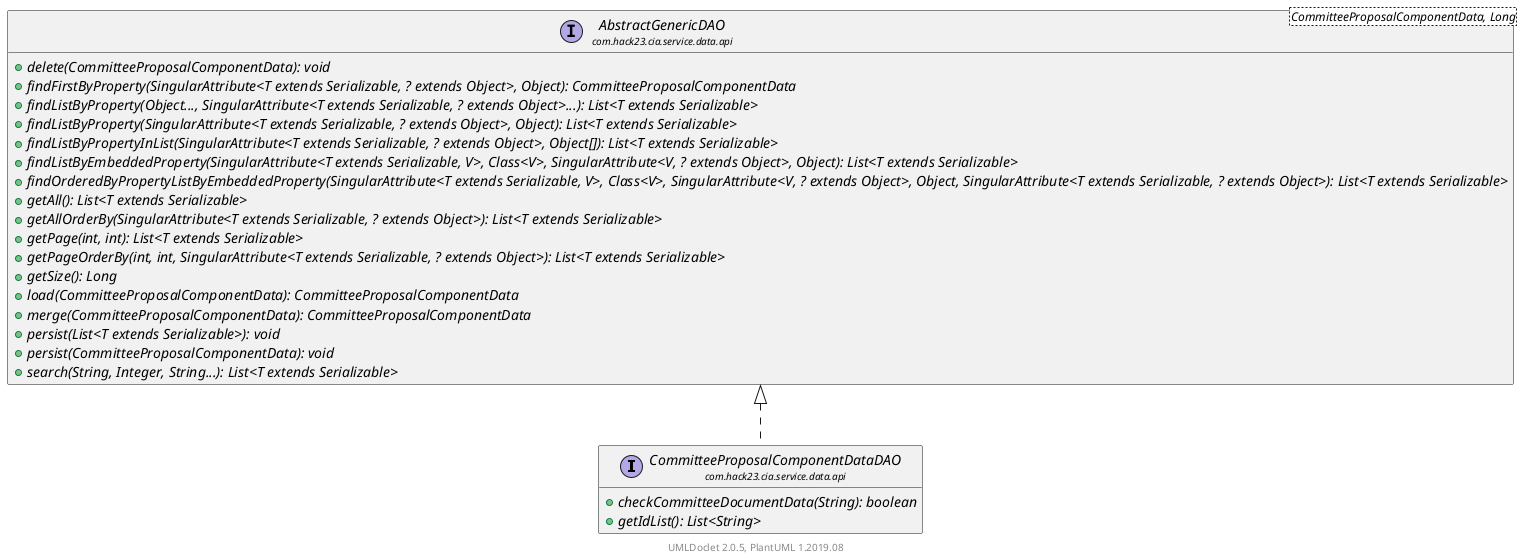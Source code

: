 @startuml
    set namespaceSeparator none
    hide empty fields
    hide empty methods

    interface "<size:14>CommitteeProposalComponentDataDAO\n<size:10>com.hack23.cia.service.data.api" as com.hack23.cia.service.data.api.CommitteeProposalComponentDataDAO [[CommitteeProposalComponentDataDAO.html]] {
        {abstract} +checkCommitteeDocumentData(String): boolean
        {abstract} +getIdList(): List<String>
    }

    interface "<size:14>AbstractGenericDAO\n<size:10>com.hack23.cia.service.data.api" as com.hack23.cia.service.data.api.AbstractGenericDAO<CommitteeProposalComponentData, Long> [[AbstractGenericDAO.html]] {
        {abstract} +delete(CommitteeProposalComponentData): void
        {abstract} +findFirstByProperty(SingularAttribute<T extends Serializable, ? extends Object>, Object): CommitteeProposalComponentData
        {abstract} +findListByProperty(Object..., SingularAttribute<T extends Serializable, ? extends Object>...): List<T extends Serializable>
        {abstract} +findListByProperty(SingularAttribute<T extends Serializable, ? extends Object>, Object): List<T extends Serializable>
        {abstract} +findListByPropertyInList(SingularAttribute<T extends Serializable, ? extends Object>, Object[]): List<T extends Serializable>
        {abstract} +findListByEmbeddedProperty(SingularAttribute<T extends Serializable, V>, Class<V>, SingularAttribute<V, ? extends Object>, Object): List<T extends Serializable>
        {abstract} +findOrderedByPropertyListByEmbeddedProperty(SingularAttribute<T extends Serializable, V>, Class<V>, SingularAttribute<V, ? extends Object>, Object, SingularAttribute<T extends Serializable, ? extends Object>): List<T extends Serializable>
        {abstract} +getAll(): List<T extends Serializable>
        {abstract} +getAllOrderBy(SingularAttribute<T extends Serializable, ? extends Object>): List<T extends Serializable>
        {abstract} +getPage(int, int): List<T extends Serializable>
        {abstract} +getPageOrderBy(int, int, SingularAttribute<T extends Serializable, ? extends Object>): List<T extends Serializable>
        {abstract} +getSize(): Long
        {abstract} +load(CommitteeProposalComponentData): CommitteeProposalComponentData
        {abstract} +merge(CommitteeProposalComponentData): CommitteeProposalComponentData
        {abstract} +persist(List<T extends Serializable>): void
        {abstract} +persist(CommitteeProposalComponentData): void
        {abstract} +search(String, Integer, String...): List<T extends Serializable>
    }

    com.hack23.cia.service.data.api.AbstractGenericDAO <|.. com.hack23.cia.service.data.api.CommitteeProposalComponentDataDAO

    center footer UMLDoclet 2.0.5, PlantUML 1.2019.08
@enduml
